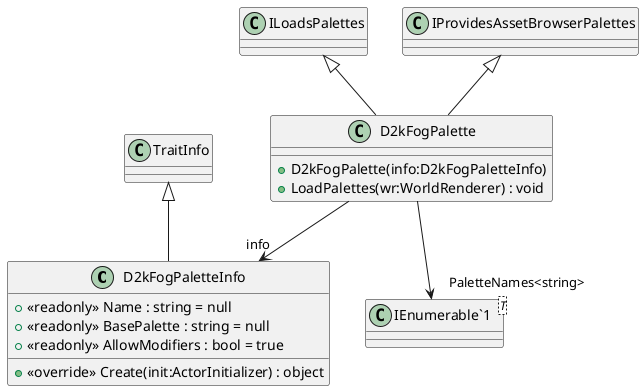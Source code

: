 @startuml
class D2kFogPaletteInfo {
    + <<readonly>> Name : string = null
    + <<readonly>> BasePalette : string = null
    + <<readonly>> AllowModifiers : bool = true
    + <<override>> Create(init:ActorInitializer) : object
}
class D2kFogPalette {
    + D2kFogPalette(info:D2kFogPaletteInfo)
    + LoadPalettes(wr:WorldRenderer) : void
}
class "IEnumerable`1"<T> {
}
TraitInfo <|-- D2kFogPaletteInfo
ILoadsPalettes <|-- D2kFogPalette
IProvidesAssetBrowserPalettes <|-- D2kFogPalette
D2kFogPalette --> "info" D2kFogPaletteInfo
D2kFogPalette --> "PaletteNames<string>" "IEnumerable`1"
@enduml
